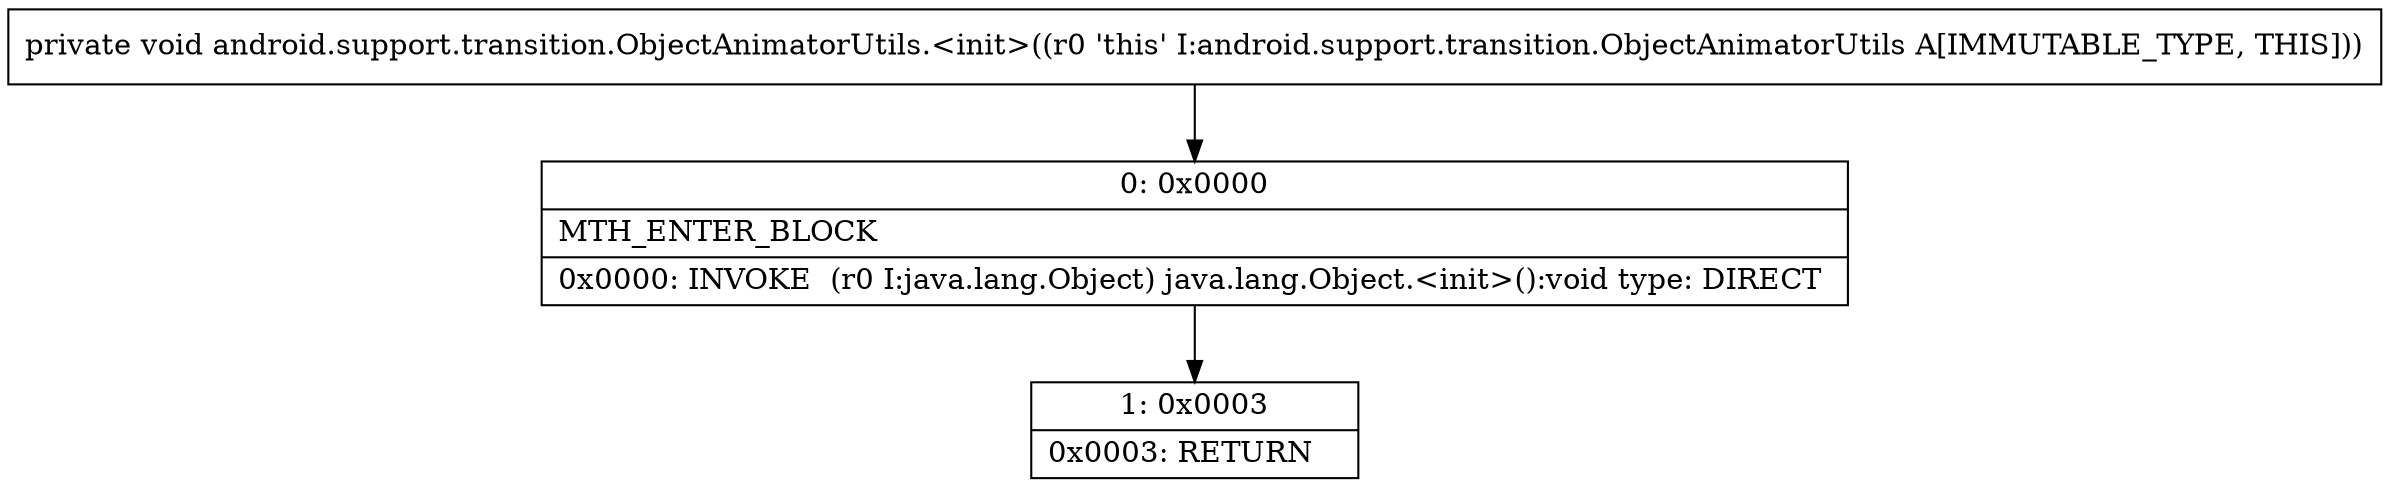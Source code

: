 digraph "CFG forandroid.support.transition.ObjectAnimatorUtils.\<init\>()V" {
Node_0 [shape=record,label="{0\:\ 0x0000|MTH_ENTER_BLOCK\l|0x0000: INVOKE  (r0 I:java.lang.Object) java.lang.Object.\<init\>():void type: DIRECT \l}"];
Node_1 [shape=record,label="{1\:\ 0x0003|0x0003: RETURN   \l}"];
MethodNode[shape=record,label="{private void android.support.transition.ObjectAnimatorUtils.\<init\>((r0 'this' I:android.support.transition.ObjectAnimatorUtils A[IMMUTABLE_TYPE, THIS])) }"];
MethodNode -> Node_0;
Node_0 -> Node_1;
}


